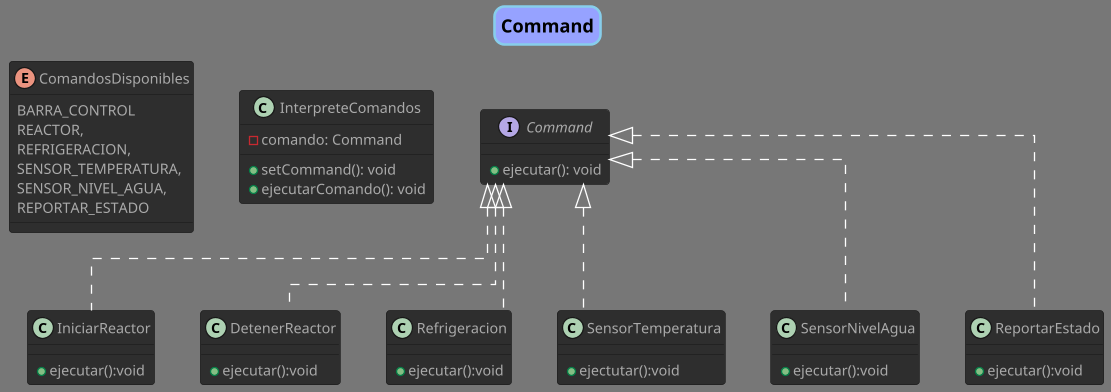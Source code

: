 @startuml


title "Command"
!theme reddress-darkblue
scale 1.3
skinparam Linetype ortho
skinparam titleBorderRoundCorner 15
skinparam titleBorderThickness 2
skinparam titleBorderColor skyBlue
skinparam titleBackgroundColor #96a2ff



enum ComandosDisponibles {
    BARRA_CONTROL
    REACTOR,
    REFRIGERACION,
    SENSOR_TEMPERATURA,
    SENSOR_NIVEL_AGUA,
    REPORTAR_ESTADO
}



class InterpreteComandos{
   - comando: Command
   + setCommand(): void
   + ejecutarComando(): void
}


interface Command{
    +ejecutar(): void
}

class IniciarReactor implements Command{
   +ejecutar():void 
}

class DetenerReactor implements Command{
   +ejecutar():void 
}

class Refrigeracion implements Command{
   +ejecutar():void
}


class SensorTemperatura implements Command {
   +ejectutar():void
}

class SensorNivelAgua implements Command {
   +ejecutar():void
}

class ReportarEstado implements Command{
   +ejecutar():void
}





@enduml